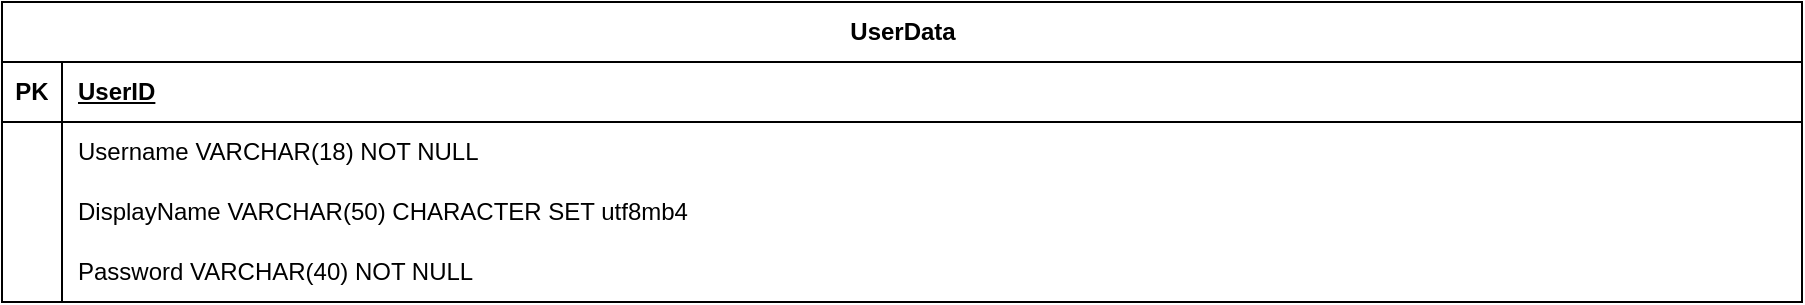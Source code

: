 <mxfile version="26.2.10">
  <diagram id="R2lEEEUBdFMjLlhIrx00" name="Page-1">
    <mxGraphModel dx="1374" dy="1639" grid="1" gridSize="10" guides="1" tooltips="1" connect="1" arrows="1" fold="1" page="1" pageScale="1" pageWidth="1100" pageHeight="850" math="0" shadow="0" extFonts="Permanent Marker^https://fonts.googleapis.com/css?family=Permanent+Marker">
      <root>
        <mxCell id="0" />
        <mxCell id="1" parent="0" />
        <mxCell id="te6V1buCofN-hGADEPNH-1" value="UserData" style="shape=table;startSize=30;container=1;collapsible=1;childLayout=tableLayout;fixedRows=1;rowLines=0;fontStyle=1;align=center;resizeLast=1;html=1;" parent="1" vertex="1">
          <mxGeometry x="50" y="-830" width="900" height="150" as="geometry" />
        </mxCell>
        <mxCell id="te6V1buCofN-hGADEPNH-2" value="" style="shape=tableRow;horizontal=0;startSize=0;swimlaneHead=0;swimlaneBody=0;fillColor=none;collapsible=0;dropTarget=0;points=[[0,0.5],[1,0.5]];portConstraint=eastwest;top=0;left=0;right=0;bottom=1;" parent="te6V1buCofN-hGADEPNH-1" vertex="1">
          <mxGeometry y="30" width="900" height="30" as="geometry" />
        </mxCell>
        <mxCell id="te6V1buCofN-hGADEPNH-3" value="PK" style="shape=partialRectangle;connectable=0;fillColor=none;top=0;left=0;bottom=0;right=0;fontStyle=1;overflow=hidden;whiteSpace=wrap;html=1;" parent="te6V1buCofN-hGADEPNH-2" vertex="1">
          <mxGeometry width="30" height="30" as="geometry">
            <mxRectangle width="30" height="30" as="alternateBounds" />
          </mxGeometry>
        </mxCell>
        <mxCell id="te6V1buCofN-hGADEPNH-4" value="UserID" style="shape=partialRectangle;connectable=0;fillColor=none;top=0;left=0;bottom=0;right=0;align=left;spacingLeft=6;fontStyle=5;overflow=hidden;whiteSpace=wrap;html=1;" parent="te6V1buCofN-hGADEPNH-2" vertex="1">
          <mxGeometry x="30" width="870" height="30" as="geometry">
            <mxRectangle width="870" height="30" as="alternateBounds" />
          </mxGeometry>
        </mxCell>
        <mxCell id="te6V1buCofN-hGADEPNH-8" value="" style="shape=tableRow;horizontal=0;startSize=0;swimlaneHead=0;swimlaneBody=0;fillColor=none;collapsible=0;dropTarget=0;points=[[0,0.5],[1,0.5]];portConstraint=eastwest;top=0;left=0;right=0;bottom=0;" parent="te6V1buCofN-hGADEPNH-1" vertex="1">
          <mxGeometry y="60" width="900" height="30" as="geometry" />
        </mxCell>
        <mxCell id="te6V1buCofN-hGADEPNH-9" value="" style="shape=partialRectangle;connectable=0;fillColor=none;top=0;left=0;bottom=0;right=0;editable=1;overflow=hidden;whiteSpace=wrap;html=1;" parent="te6V1buCofN-hGADEPNH-8" vertex="1">
          <mxGeometry width="30" height="30" as="geometry">
            <mxRectangle width="30" height="30" as="alternateBounds" />
          </mxGeometry>
        </mxCell>
        <mxCell id="te6V1buCofN-hGADEPNH-10" value="Username VARCHAR(18) NOT NULL" style="shape=partialRectangle;connectable=0;fillColor=none;top=0;left=0;bottom=0;right=0;align=left;spacingLeft=6;overflow=hidden;whiteSpace=wrap;html=1;" parent="te6V1buCofN-hGADEPNH-8" vertex="1">
          <mxGeometry x="30" width="870" height="30" as="geometry">
            <mxRectangle width="870" height="30" as="alternateBounds" />
          </mxGeometry>
        </mxCell>
        <mxCell id="te6V1buCofN-hGADEPNH-5" value="" style="shape=tableRow;horizontal=0;startSize=0;swimlaneHead=0;swimlaneBody=0;fillColor=none;collapsible=0;dropTarget=0;points=[[0,0.5],[1,0.5]];portConstraint=eastwest;top=0;left=0;right=0;bottom=0;" parent="te6V1buCofN-hGADEPNH-1" vertex="1">
          <mxGeometry y="90" width="900" height="30" as="geometry" />
        </mxCell>
        <mxCell id="te6V1buCofN-hGADEPNH-6" value="" style="shape=partialRectangle;connectable=0;fillColor=none;top=0;left=0;bottom=0;right=0;editable=1;overflow=hidden;whiteSpace=wrap;html=1;" parent="te6V1buCofN-hGADEPNH-5" vertex="1">
          <mxGeometry width="30" height="30" as="geometry">
            <mxRectangle width="30" height="30" as="alternateBounds" />
          </mxGeometry>
        </mxCell>
        <mxCell id="te6V1buCofN-hGADEPNH-7" value="DisplayName VARCHAR(50) CHARACTER SET utf8mb4" style="shape=partialRectangle;connectable=0;fillColor=none;top=0;left=0;bottom=0;right=0;align=left;spacingLeft=6;overflow=hidden;whiteSpace=wrap;html=1;" parent="te6V1buCofN-hGADEPNH-5" vertex="1">
          <mxGeometry x="30" width="870" height="30" as="geometry">
            <mxRectangle width="870" height="30" as="alternateBounds" />
          </mxGeometry>
        </mxCell>
        <mxCell id="te6V1buCofN-hGADEPNH-11" value="" style="shape=tableRow;horizontal=0;startSize=0;swimlaneHead=0;swimlaneBody=0;fillColor=none;collapsible=0;dropTarget=0;points=[[0,0.5],[1,0.5]];portConstraint=eastwest;top=0;left=0;right=0;bottom=0;" parent="te6V1buCofN-hGADEPNH-1" vertex="1">
          <mxGeometry y="120" width="900" height="30" as="geometry" />
        </mxCell>
        <mxCell id="te6V1buCofN-hGADEPNH-12" value="" style="shape=partialRectangle;connectable=0;fillColor=none;top=0;left=0;bottom=0;right=0;editable=1;overflow=hidden;whiteSpace=wrap;html=1;" parent="te6V1buCofN-hGADEPNH-11" vertex="1">
          <mxGeometry width="30" height="30" as="geometry">
            <mxRectangle width="30" height="30" as="alternateBounds" />
          </mxGeometry>
        </mxCell>
        <mxCell id="te6V1buCofN-hGADEPNH-13" value="Password VARCHAR(40) NOT NULL" style="shape=partialRectangle;connectable=0;fillColor=none;top=0;left=0;bottom=0;right=0;align=left;spacingLeft=6;overflow=hidden;whiteSpace=wrap;html=1;" parent="te6V1buCofN-hGADEPNH-11" vertex="1">
          <mxGeometry x="30" width="870" height="30" as="geometry">
            <mxRectangle width="870" height="30" as="alternateBounds" />
          </mxGeometry>
        </mxCell>
      </root>
    </mxGraphModel>
  </diagram>
</mxfile>
